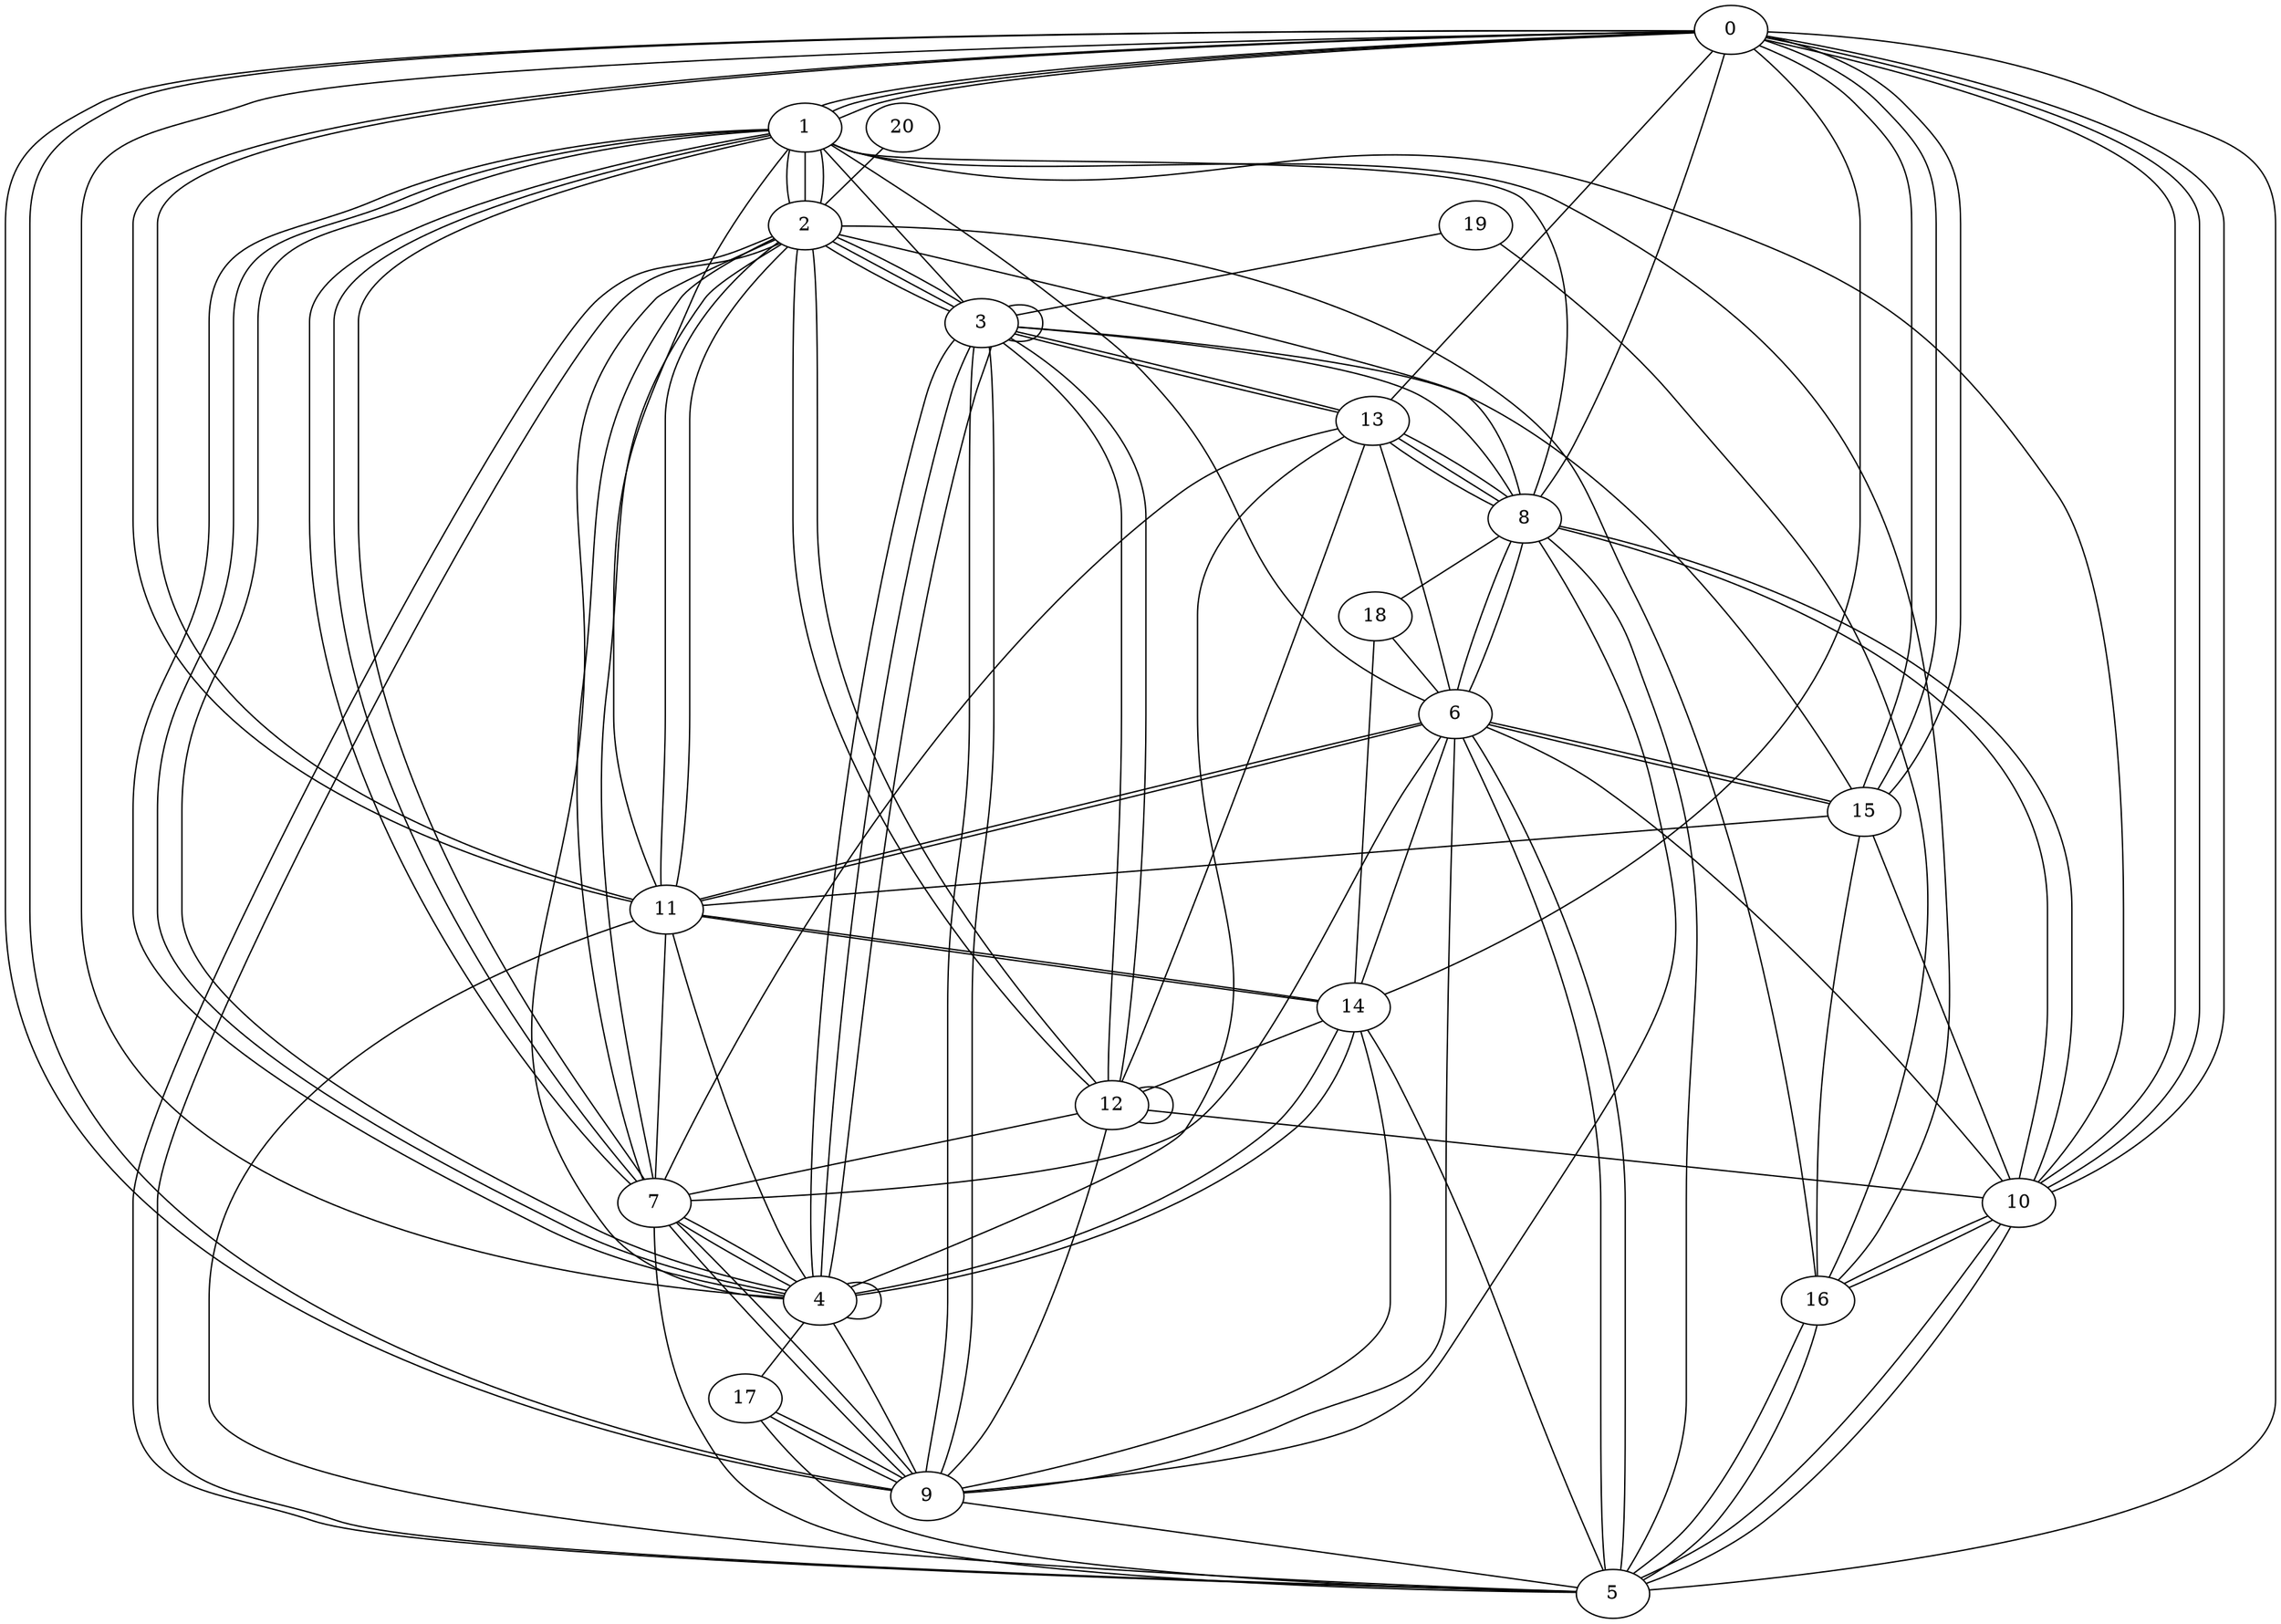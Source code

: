 graph G {
0;
1;
2;
3;
4;
5;
6;
7;
8;
9;
10;
11;
12;
13;
14;
15;
16;
17;
18;
19;
20;
8--18 ;
15--0 ;
9--0 ;
14--18 ;
4--17 ;
8--0 ;
4--9 ;
1--2 ;
11--0 ;
3--13 ;
7--11 ;
1--7 ;
11--0 ;
1--11 ;
0--1 ;
8--9 ;
10--5 ;
9--0 ;
8--5 ;
2--5 ;
10--0 ;
14--11 ;
8--10 ;
17--5 ;
3--3 ;
14--12 ;
9--5 ;
15--3 ;
14--0 ;
12--3 ;
14--4 ;
19--16 ;
4--1 ;
10--8 ;
1--8 ;
16--5 ;
2--5 ;
7--5 ;
6--10 ;
2--8 ;
6--5 ;
5--10 ;
6--13 ;
3--8 ;
2--11 ;
3--12 ;
1--10 ;
14--6 ;
3--9 ;
2--7 ;
4--3 ;
7--1 ;
2--16 ;
4--2 ;
0--13 ;
1--2 ;
6--5 ;
6--8 ;
11--5 ;
6--11 ;
2--3 ;
9--12 ;
7--4 ;
17--9 ;
19--3 ;
0--1 ;
3--2 ;
6--1 ;
4--3 ;
1--2 ;
6--7 ;
13--8 ;
7--1 ;
12--12 ;
13--7 ;
18--6 ;
2--7 ;
11--14 ;
4--14 ;
10--16 ;
15--11 ;
13--8 ;
12--13 ;
1--4 ;
0--4 ;
8--6 ;
9--3 ;
9--7 ;
2--12 ;
1--16 ;
13--3 ;
0--15 ;
20--2 ;
16--5 ;
16--15 ;
15--6 ;
3--1 ;
10--16 ;
7--4 ;
4--11 ;
14--5 ;
4--3 ;
0--1 ;
12--10 ;
9--6 ;
0--15 ;
2--12 ;
3--2 ;
17--9 ;
12--7 ;
4--4 ;
10--0 ;
13--4 ;
0--5 ;
14--9 ;
6--15 ;
2--11 ;
15--10 ;
6--11 ;
1--4 ;
9--7 ;
8--13 ;
10--0 ;
}
